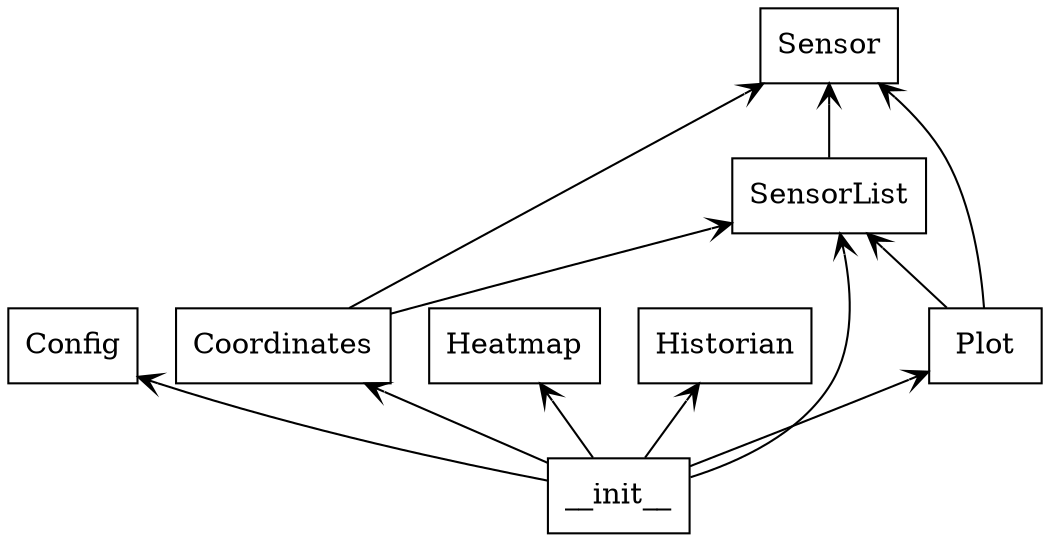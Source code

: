 digraph "packages" {
charset="utf-8"
rankdir=BT
"0" [label="Config", shape="box"];
"1" [label="Coordinates", shape="box"];
"2" [label="Heatmap", shape="box"];
"3" [label="Historian", shape="box"];
"4" [label="Plot", shape="box"];
"5" [label="Sensor", shape="box"];
"6" [label="SensorList", shape="box"];
"7" [label="__init__", shape="box"];
"1" -> "5" [arrowhead="open", arrowtail="none"];
"1" -> "6" [arrowhead="open", arrowtail="none"];
"4" -> "5" [arrowhead="open", arrowtail="none"];
"4" -> "6" [arrowhead="open", arrowtail="none"];
"6" -> "5" [arrowhead="open", arrowtail="none"];
"7" -> "0" [arrowhead="open", arrowtail="none"];
"7" -> "1" [arrowhead="open", arrowtail="none"];
"7" -> "2" [arrowhead="open", arrowtail="none"];
"7" -> "3" [arrowhead="open", arrowtail="none"];
"7" -> "4" [arrowhead="open", arrowtail="none"];
"7" -> "6" [arrowhead="open", arrowtail="none"];
}
